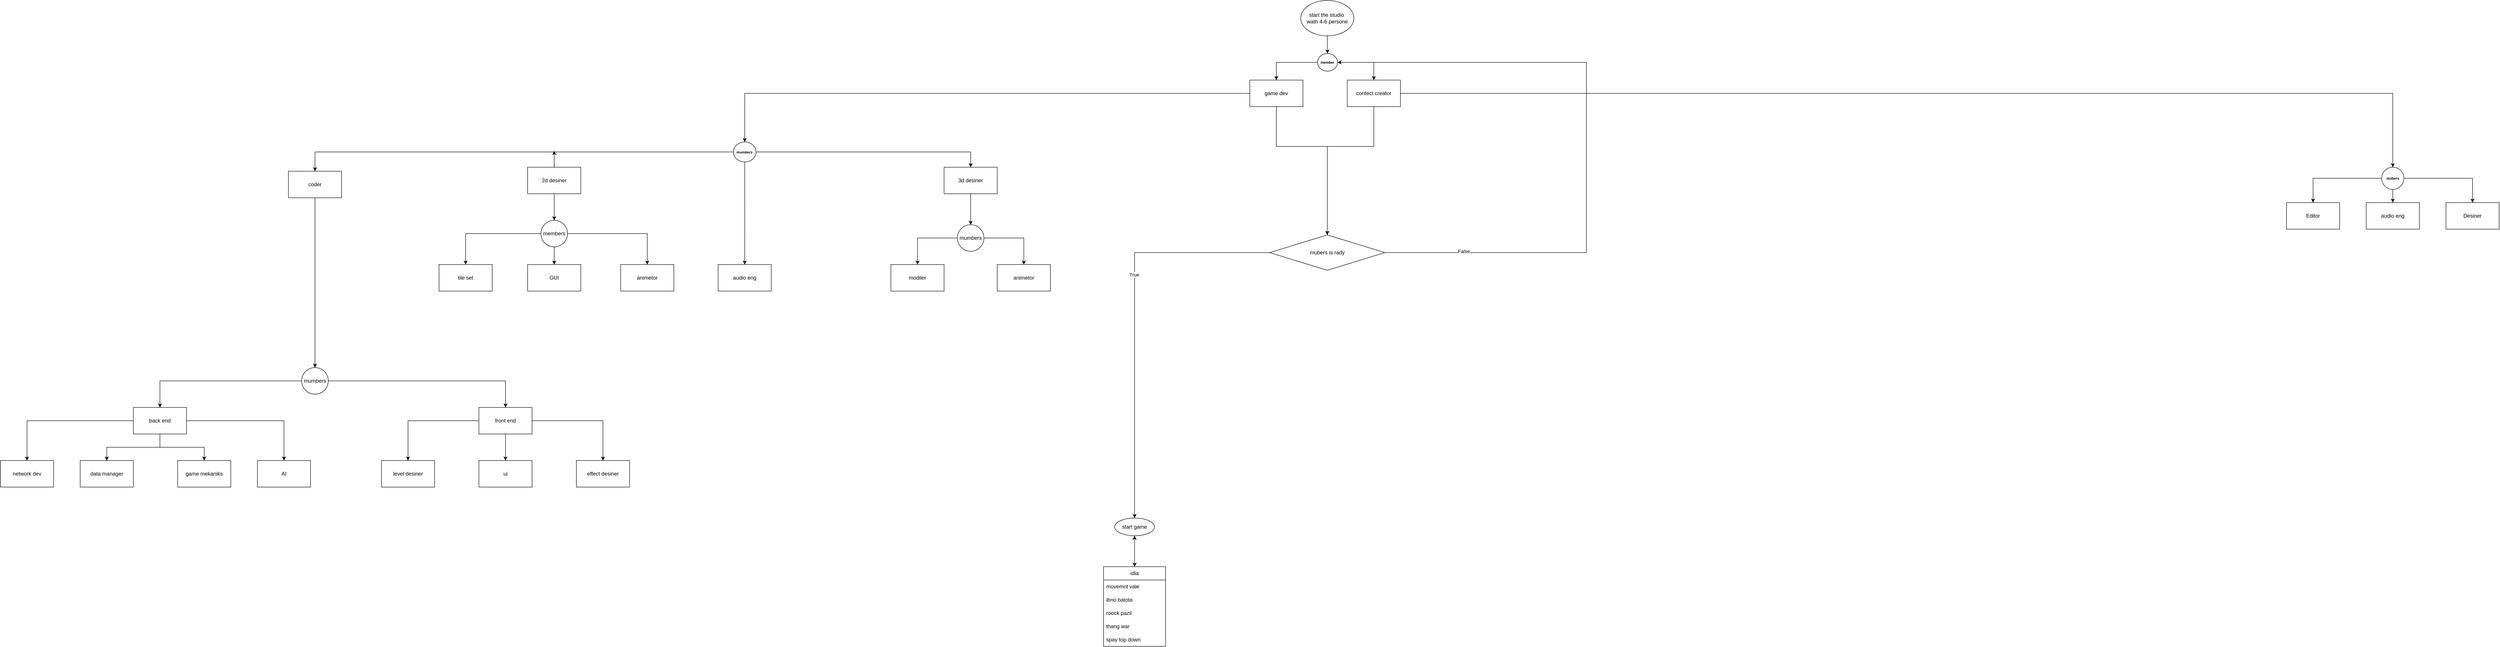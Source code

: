 <mxfile version="28.1.0">
  <diagram name="Page-1" id="1IFss9A6_Atm94mOVbDQ">
    <mxGraphModel dx="6560" dy="1826" grid="1" gridSize="10" guides="1" tooltips="1" connect="1" arrows="1" fold="1" page="1" pageScale="1" pageWidth="850" pageHeight="1100" math="0" shadow="0">
      <root>
        <mxCell id="0" />
        <mxCell id="1" parent="0" />
        <mxCell id="BPjyAAPJrBVMXax3LGyC-4" value="" style="edgeStyle=orthogonalEdgeStyle;rounded=0;orthogonalLoop=1;jettySize=auto;html=1;" edge="1" parent="1" source="vm44v05d1orJw2ATDTlO-2" target="BPjyAAPJrBVMXax3LGyC-3">
          <mxGeometry relative="1" as="geometry" />
        </mxCell>
        <mxCell id="vm44v05d1orJw2ATDTlO-2" value="&lt;div&gt;start the studio&amp;nbsp;&lt;/div&gt;&lt;div&gt;wath 4-6 persone&lt;/div&gt;" style="ellipse;whiteSpace=wrap;html=1;" parent="1" vertex="1">
          <mxGeometry x="365" y="260" width="120" height="80" as="geometry" />
        </mxCell>
        <mxCell id="BPjyAAPJrBVMXax3LGyC-8" value="" style="edgeStyle=orthogonalEdgeStyle;rounded=0;orthogonalLoop=1;jettySize=auto;html=1;" edge="1" parent="1" source="BPjyAAPJrBVMXax3LGyC-3" target="BPjyAAPJrBVMXax3LGyC-7">
          <mxGeometry relative="1" as="geometry" />
        </mxCell>
        <mxCell id="BPjyAAPJrBVMXax3LGyC-10" value="" style="edgeStyle=orthogonalEdgeStyle;rounded=0;orthogonalLoop=1;jettySize=auto;html=1;" edge="1" parent="1" source="BPjyAAPJrBVMXax3LGyC-3" target="BPjyAAPJrBVMXax3LGyC-9">
          <mxGeometry relative="1" as="geometry" />
        </mxCell>
        <mxCell id="BPjyAAPJrBVMXax3LGyC-3" value="&lt;h6&gt;member&lt;/h6&gt;" style="ellipse;whiteSpace=wrap;html=1;" vertex="1" parent="1">
          <mxGeometry x="403" y="380" width="45" height="40" as="geometry" />
        </mxCell>
        <mxCell id="BPjyAAPJrBVMXax3LGyC-22" value="" style="edgeStyle=orthogonalEdgeStyle;rounded=0;orthogonalLoop=1;jettySize=auto;html=1;" edge="1" parent="1" source="BPjyAAPJrBVMXax3LGyC-7" target="BPjyAAPJrBVMXax3LGyC-21">
          <mxGeometry relative="1" as="geometry" />
        </mxCell>
        <mxCell id="BPjyAAPJrBVMXax3LGyC-104" style="edgeStyle=orthogonalEdgeStyle;rounded=0;orthogonalLoop=1;jettySize=auto;html=1;" edge="1" parent="1" source="BPjyAAPJrBVMXax3LGyC-7" target="BPjyAAPJrBVMXax3LGyC-103">
          <mxGeometry relative="1" as="geometry">
            <Array as="points">
              <mxPoint x="310" y="590" />
              <mxPoint x="425" y="590" />
            </Array>
          </mxGeometry>
        </mxCell>
        <mxCell id="BPjyAAPJrBVMXax3LGyC-7" value="game dev" style="whiteSpace=wrap;html=1;" vertex="1" parent="1">
          <mxGeometry x="250" y="440" width="120" height="60" as="geometry" />
        </mxCell>
        <mxCell id="BPjyAAPJrBVMXax3LGyC-14" value="" style="edgeStyle=orthogonalEdgeStyle;rounded=0;orthogonalLoop=1;jettySize=auto;html=1;" edge="1" parent="1" source="BPjyAAPJrBVMXax3LGyC-9" target="BPjyAAPJrBVMXax3LGyC-13">
          <mxGeometry relative="1" as="geometry" />
        </mxCell>
        <mxCell id="BPjyAAPJrBVMXax3LGyC-106" style="edgeStyle=orthogonalEdgeStyle;rounded=0;orthogonalLoop=1;jettySize=auto;html=1;" edge="1" parent="1" source="BPjyAAPJrBVMXax3LGyC-9" target="BPjyAAPJrBVMXax3LGyC-103">
          <mxGeometry relative="1" as="geometry">
            <Array as="points">
              <mxPoint x="530" y="590" />
              <mxPoint x="425" y="590" />
            </Array>
          </mxGeometry>
        </mxCell>
        <mxCell id="BPjyAAPJrBVMXax3LGyC-9" value="contect creator" style="whiteSpace=wrap;html=1;" vertex="1" parent="1">
          <mxGeometry x="470" y="440" width="120" height="60" as="geometry" />
        </mxCell>
        <mxCell id="BPjyAAPJrBVMXax3LGyC-16" value="" style="edgeStyle=orthogonalEdgeStyle;rounded=0;orthogonalLoop=1;jettySize=auto;html=1;" edge="1" parent="1" source="BPjyAAPJrBVMXax3LGyC-13" target="BPjyAAPJrBVMXax3LGyC-15">
          <mxGeometry relative="1" as="geometry" />
        </mxCell>
        <mxCell id="BPjyAAPJrBVMXax3LGyC-18" value="" style="edgeStyle=orthogonalEdgeStyle;rounded=0;orthogonalLoop=1;jettySize=auto;html=1;" edge="1" parent="1" source="BPjyAAPJrBVMXax3LGyC-13" target="BPjyAAPJrBVMXax3LGyC-17">
          <mxGeometry relative="1" as="geometry" />
        </mxCell>
        <mxCell id="BPjyAAPJrBVMXax3LGyC-20" value="" style="edgeStyle=orthogonalEdgeStyle;rounded=0;orthogonalLoop=1;jettySize=auto;html=1;" edge="1" parent="1" source="BPjyAAPJrBVMXax3LGyC-13" target="BPjyAAPJrBVMXax3LGyC-19">
          <mxGeometry relative="1" as="geometry" />
        </mxCell>
        <mxCell id="BPjyAAPJrBVMXax3LGyC-13" value="&lt;h6&gt;mubers&lt;/h6&gt;" style="ellipse;whiteSpace=wrap;html=1;" vertex="1" parent="1">
          <mxGeometry x="2805" y="637" width="50" height="50" as="geometry" />
        </mxCell>
        <mxCell id="BPjyAAPJrBVMXax3LGyC-15" value="Editor" style="whiteSpace=wrap;html=1;" vertex="1" parent="1">
          <mxGeometry x="2590" y="717" width="120" height="60" as="geometry" />
        </mxCell>
        <mxCell id="BPjyAAPJrBVMXax3LGyC-17" value="Desiner" style="whiteSpace=wrap;html=1;" vertex="1" parent="1">
          <mxGeometry x="2950" y="717" width="120" height="60" as="geometry" />
        </mxCell>
        <mxCell id="BPjyAAPJrBVMXax3LGyC-19" value="audio eng" style="whiteSpace=wrap;html=1;" vertex="1" parent="1">
          <mxGeometry x="2770" y="717" width="120" height="60" as="geometry" />
        </mxCell>
        <mxCell id="BPjyAAPJrBVMXax3LGyC-24" value="" style="edgeStyle=orthogonalEdgeStyle;rounded=0;orthogonalLoop=1;jettySize=auto;html=1;" edge="1" parent="1" source="BPjyAAPJrBVMXax3LGyC-21" target="BPjyAAPJrBVMXax3LGyC-23">
          <mxGeometry relative="1" as="geometry" />
        </mxCell>
        <mxCell id="BPjyAAPJrBVMXax3LGyC-28" value="" style="edgeStyle=orthogonalEdgeStyle;rounded=0;orthogonalLoop=1;jettySize=auto;html=1;" edge="1" parent="1" source="BPjyAAPJrBVMXax3LGyC-21" target="BPjyAAPJrBVMXax3LGyC-27">
          <mxGeometry relative="1" as="geometry" />
        </mxCell>
        <mxCell id="BPjyAAPJrBVMXax3LGyC-38" value="" style="edgeStyle=orthogonalEdgeStyle;rounded=0;orthogonalLoop=1;jettySize=auto;html=1;" edge="1" parent="1" target="BPjyAAPJrBVMXax3LGyC-37">
          <mxGeometry relative="1" as="geometry">
            <mxPoint x="-1320.005" y="625" as="sourcePoint" />
          </mxGeometry>
        </mxCell>
        <mxCell id="BPjyAAPJrBVMXax3LGyC-85" value="" style="edgeStyle=orthogonalEdgeStyle;rounded=0;orthogonalLoop=1;jettySize=auto;html=1;" edge="1" parent="1" source="BPjyAAPJrBVMXax3LGyC-21" target="BPjyAAPJrBVMXax3LGyC-84">
          <mxGeometry relative="1" as="geometry" />
        </mxCell>
        <mxCell id="BPjyAAPJrBVMXax3LGyC-21" value="&lt;h6&gt;mumbers&lt;/h6&gt;" style="ellipse;whiteSpace=wrap;html=1;" vertex="1" parent="1">
          <mxGeometry x="-915.64" y="580" width="51.25" height="45" as="geometry" />
        </mxCell>
        <mxCell id="BPjyAAPJrBVMXax3LGyC-49" value="" style="edgeStyle=orthogonalEdgeStyle;rounded=0;orthogonalLoop=1;jettySize=auto;html=1;" edge="1" parent="1" source="BPjyAAPJrBVMXax3LGyC-23" target="BPjyAAPJrBVMXax3LGyC-48">
          <mxGeometry relative="1" as="geometry" />
        </mxCell>
        <mxCell id="BPjyAAPJrBVMXax3LGyC-23" value="coder" style="whiteSpace=wrap;html=1;" vertex="1" parent="1">
          <mxGeometry x="-1920.005" y="646" width="120" height="60" as="geometry" />
        </mxCell>
        <mxCell id="BPjyAAPJrBVMXax3LGyC-30" value="" style="edgeStyle=orthogonalEdgeStyle;rounded=0;orthogonalLoop=1;jettySize=auto;html=1;" edge="1" parent="1" source="BPjyAAPJrBVMXax3LGyC-27" target="BPjyAAPJrBVMXax3LGyC-29">
          <mxGeometry relative="1" as="geometry" />
        </mxCell>
        <mxCell id="BPjyAAPJrBVMXax3LGyC-27" value="3d desiner" style="whiteSpace=wrap;html=1;" vertex="1" parent="1">
          <mxGeometry x="-440.025" y="637" width="120" height="60" as="geometry" />
        </mxCell>
        <mxCell id="BPjyAAPJrBVMXax3LGyC-32" value="" style="edgeStyle=orthogonalEdgeStyle;rounded=0;orthogonalLoop=1;jettySize=auto;html=1;" edge="1" parent="1" source="BPjyAAPJrBVMXax3LGyC-29" target="BPjyAAPJrBVMXax3LGyC-31">
          <mxGeometry relative="1" as="geometry" />
        </mxCell>
        <mxCell id="BPjyAAPJrBVMXax3LGyC-34" value="" style="edgeStyle=orthogonalEdgeStyle;rounded=0;orthogonalLoop=1;jettySize=auto;html=1;" edge="1" parent="1" source="BPjyAAPJrBVMXax3LGyC-29" target="BPjyAAPJrBVMXax3LGyC-33">
          <mxGeometry relative="1" as="geometry" />
        </mxCell>
        <mxCell id="BPjyAAPJrBVMXax3LGyC-29" value="mumbers" style="ellipse;whiteSpace=wrap;html=1;" vertex="1" parent="1">
          <mxGeometry x="-410.03" y="767" width="60.01" height="60" as="geometry" />
        </mxCell>
        <mxCell id="BPjyAAPJrBVMXax3LGyC-31" value="modiler" style="whiteSpace=wrap;html=1;" vertex="1" parent="1">
          <mxGeometry x="-560.025" y="857" width="120" height="60" as="geometry" />
        </mxCell>
        <mxCell id="BPjyAAPJrBVMXax3LGyC-33" value="animetor" style="whiteSpace=wrap;html=1;" vertex="1" parent="1">
          <mxGeometry x="-320.025" y="857" width="120" height="60" as="geometry" />
        </mxCell>
        <mxCell id="BPjyAAPJrBVMXax3LGyC-40" value="" style="edgeStyle=orthogonalEdgeStyle;rounded=0;orthogonalLoop=1;jettySize=auto;html=1;" edge="1" parent="1" source="BPjyAAPJrBVMXax3LGyC-37" target="BPjyAAPJrBVMXax3LGyC-39">
          <mxGeometry relative="1" as="geometry" />
        </mxCell>
        <mxCell id="BPjyAAPJrBVMXax3LGyC-83" style="edgeStyle=orthogonalEdgeStyle;rounded=0;orthogonalLoop=1;jettySize=auto;html=1;" edge="1" parent="1" source="BPjyAAPJrBVMXax3LGyC-37">
          <mxGeometry relative="1" as="geometry">
            <mxPoint x="-1320.015" y="600" as="targetPoint" />
          </mxGeometry>
        </mxCell>
        <mxCell id="BPjyAAPJrBVMXax3LGyC-37" value="2d desiner" style="whiteSpace=wrap;html=1;" vertex="1" parent="1">
          <mxGeometry x="-1380.015" y="637" width="120" height="60" as="geometry" />
        </mxCell>
        <mxCell id="BPjyAAPJrBVMXax3LGyC-42" value="" style="edgeStyle=orthogonalEdgeStyle;rounded=0;orthogonalLoop=1;jettySize=auto;html=1;" edge="1" parent="1" source="BPjyAAPJrBVMXax3LGyC-39" target="BPjyAAPJrBVMXax3LGyC-41">
          <mxGeometry relative="1" as="geometry" />
        </mxCell>
        <mxCell id="BPjyAAPJrBVMXax3LGyC-44" value="" style="edgeStyle=orthogonalEdgeStyle;rounded=0;orthogonalLoop=1;jettySize=auto;html=1;" edge="1" parent="1" source="BPjyAAPJrBVMXax3LGyC-39" target="BPjyAAPJrBVMXax3LGyC-43">
          <mxGeometry relative="1" as="geometry" />
        </mxCell>
        <mxCell id="BPjyAAPJrBVMXax3LGyC-91" value="" style="edgeStyle=orthogonalEdgeStyle;rounded=0;orthogonalLoop=1;jettySize=auto;html=1;" edge="1" parent="1" source="BPjyAAPJrBVMXax3LGyC-39" target="BPjyAAPJrBVMXax3LGyC-90">
          <mxGeometry relative="1" as="geometry" />
        </mxCell>
        <mxCell id="BPjyAAPJrBVMXax3LGyC-39" value="members" style="ellipse;whiteSpace=wrap;html=1;" vertex="1" parent="1">
          <mxGeometry x="-1350.01" y="757" width="60.01" height="60" as="geometry" />
        </mxCell>
        <mxCell id="BPjyAAPJrBVMXax3LGyC-41" value="tile set" style="whiteSpace=wrap;html=1;" vertex="1" parent="1">
          <mxGeometry x="-1580.005" y="857" width="120" height="60" as="geometry" />
        </mxCell>
        <mxCell id="BPjyAAPJrBVMXax3LGyC-43" value="animetor" style="whiteSpace=wrap;html=1;" vertex="1" parent="1">
          <mxGeometry x="-1170.005" y="857" width="120" height="60" as="geometry" />
        </mxCell>
        <mxCell id="BPjyAAPJrBVMXax3LGyC-51" value="" style="edgeStyle=orthogonalEdgeStyle;rounded=0;orthogonalLoop=1;jettySize=auto;html=1;" edge="1" parent="1" source="BPjyAAPJrBVMXax3LGyC-48" target="BPjyAAPJrBVMXax3LGyC-50">
          <mxGeometry relative="1" as="geometry" />
        </mxCell>
        <mxCell id="BPjyAAPJrBVMXax3LGyC-53" value="" style="edgeStyle=orthogonalEdgeStyle;rounded=0;orthogonalLoop=1;jettySize=auto;html=1;" edge="1" parent="1" source="BPjyAAPJrBVMXax3LGyC-48" target="BPjyAAPJrBVMXax3LGyC-52">
          <mxGeometry relative="1" as="geometry" />
        </mxCell>
        <mxCell id="BPjyAAPJrBVMXax3LGyC-48" value="mumbers" style="ellipse;whiteSpace=wrap;html=1;" vertex="1" parent="1">
          <mxGeometry x="-1890.01" y="1090" width="60.01" height="60" as="geometry" />
        </mxCell>
        <mxCell id="BPjyAAPJrBVMXax3LGyC-95" value="" style="edgeStyle=orthogonalEdgeStyle;rounded=0;orthogonalLoop=1;jettySize=auto;html=1;" edge="1" parent="1" source="BPjyAAPJrBVMXax3LGyC-50" target="BPjyAAPJrBVMXax3LGyC-94">
          <mxGeometry relative="1" as="geometry" />
        </mxCell>
        <mxCell id="BPjyAAPJrBVMXax3LGyC-97" value="" style="edgeStyle=orthogonalEdgeStyle;rounded=0;orthogonalLoop=1;jettySize=auto;html=1;" edge="1" parent="1" source="BPjyAAPJrBVMXax3LGyC-50" target="BPjyAAPJrBVMXax3LGyC-96">
          <mxGeometry relative="1" as="geometry" />
        </mxCell>
        <mxCell id="BPjyAAPJrBVMXax3LGyC-99" value="" style="edgeStyle=orthogonalEdgeStyle;rounded=0;orthogonalLoop=1;jettySize=auto;html=1;" edge="1" parent="1" source="BPjyAAPJrBVMXax3LGyC-50" target="BPjyAAPJrBVMXax3LGyC-98">
          <mxGeometry relative="1" as="geometry" />
        </mxCell>
        <mxCell id="BPjyAAPJrBVMXax3LGyC-101" value="" style="edgeStyle=orthogonalEdgeStyle;rounded=0;orthogonalLoop=1;jettySize=auto;html=1;" edge="1" parent="1" source="BPjyAAPJrBVMXax3LGyC-50" target="BPjyAAPJrBVMXax3LGyC-100">
          <mxGeometry relative="1" as="geometry" />
        </mxCell>
        <mxCell id="BPjyAAPJrBVMXax3LGyC-50" value="back end" style="whiteSpace=wrap;html=1;" vertex="1" parent="1">
          <mxGeometry x="-2270.005" y="1180" width="120" height="60" as="geometry" />
        </mxCell>
        <mxCell id="BPjyAAPJrBVMXax3LGyC-87" value="" style="edgeStyle=orthogonalEdgeStyle;rounded=0;orthogonalLoop=1;jettySize=auto;html=1;" edge="1" parent="1" source="BPjyAAPJrBVMXax3LGyC-52" target="BPjyAAPJrBVMXax3LGyC-86">
          <mxGeometry relative="1" as="geometry" />
        </mxCell>
        <mxCell id="BPjyAAPJrBVMXax3LGyC-89" value="" style="edgeStyle=orthogonalEdgeStyle;rounded=0;orthogonalLoop=1;jettySize=auto;html=1;" edge="1" parent="1" source="BPjyAAPJrBVMXax3LGyC-52" target="BPjyAAPJrBVMXax3LGyC-88">
          <mxGeometry relative="1" as="geometry" />
        </mxCell>
        <mxCell id="BPjyAAPJrBVMXax3LGyC-93" value="" style="edgeStyle=orthogonalEdgeStyle;rounded=0;orthogonalLoop=1;jettySize=auto;html=1;" edge="1" parent="1" source="BPjyAAPJrBVMXax3LGyC-52" target="BPjyAAPJrBVMXax3LGyC-92">
          <mxGeometry relative="1" as="geometry" />
        </mxCell>
        <mxCell id="BPjyAAPJrBVMXax3LGyC-52" value="front end" style="whiteSpace=wrap;html=1;" vertex="1" parent="1">
          <mxGeometry x="-1490.005" y="1180" width="120" height="60" as="geometry" />
        </mxCell>
        <mxCell id="BPjyAAPJrBVMXax3LGyC-84" value="audio eng" style="whiteSpace=wrap;html=1;" vertex="1" parent="1">
          <mxGeometry x="-950.025" y="857" width="120" height="60" as="geometry" />
        </mxCell>
        <mxCell id="BPjyAAPJrBVMXax3LGyC-86" value="level desiner" style="whiteSpace=wrap;html=1;" vertex="1" parent="1">
          <mxGeometry x="-1710.005" y="1300" width="120" height="60" as="geometry" />
        </mxCell>
        <mxCell id="BPjyAAPJrBVMXax3LGyC-88" value="effect desiner" style="whiteSpace=wrap;html=1;" vertex="1" parent="1">
          <mxGeometry x="-1270.005" y="1300" width="120" height="60" as="geometry" />
        </mxCell>
        <mxCell id="BPjyAAPJrBVMXax3LGyC-90" value="GUI" style="whiteSpace=wrap;html=1;" vertex="1" parent="1">
          <mxGeometry x="-1380.005" y="857" width="120" height="60" as="geometry" />
        </mxCell>
        <mxCell id="BPjyAAPJrBVMXax3LGyC-92" value="ui" style="whiteSpace=wrap;html=1;" vertex="1" parent="1">
          <mxGeometry x="-1490.005" y="1300" width="120" height="60" as="geometry" />
        </mxCell>
        <mxCell id="BPjyAAPJrBVMXax3LGyC-94" value="network dev" style="whiteSpace=wrap;html=1;" vertex="1" parent="1">
          <mxGeometry x="-2570.005" y="1300" width="120" height="60" as="geometry" />
        </mxCell>
        <mxCell id="BPjyAAPJrBVMXax3LGyC-96" value="data manager" style="whiteSpace=wrap;html=1;" vertex="1" parent="1">
          <mxGeometry x="-2390.005" y="1300" width="120" height="60" as="geometry" />
        </mxCell>
        <mxCell id="BPjyAAPJrBVMXax3LGyC-98" value="game mekaniks" style="whiteSpace=wrap;html=1;" vertex="1" parent="1">
          <mxGeometry x="-2170.015" y="1300" width="120" height="60" as="geometry" />
        </mxCell>
        <mxCell id="BPjyAAPJrBVMXax3LGyC-100" value="AI" style="whiteSpace=wrap;html=1;" vertex="1" parent="1">
          <mxGeometry x="-1990.015" y="1300" width="120" height="60" as="geometry" />
        </mxCell>
        <mxCell id="BPjyAAPJrBVMXax3LGyC-108" style="edgeStyle=orthogonalEdgeStyle;rounded=0;orthogonalLoop=1;jettySize=auto;html=1;entryX=1;entryY=0.5;entryDx=0;entryDy=0;" edge="1" parent="1" source="BPjyAAPJrBVMXax3LGyC-103" target="BPjyAAPJrBVMXax3LGyC-3">
          <mxGeometry relative="1" as="geometry">
            <mxPoint x="839" y="400" as="targetPoint" />
            <Array as="points">
              <mxPoint x="1010" y="830" />
              <mxPoint x="1010" y="400" />
            </Array>
          </mxGeometry>
        </mxCell>
        <mxCell id="BPjyAAPJrBVMXax3LGyC-109" value="False" style="edgeLabel;html=1;align=center;verticalAlign=middle;resizable=0;points=[];" vertex="1" connectable="0" parent="BPjyAAPJrBVMXax3LGyC-108">
          <mxGeometry x="-0.755" y="3" relative="1" as="geometry">
            <mxPoint as="offset" />
          </mxGeometry>
        </mxCell>
        <mxCell id="BPjyAAPJrBVMXax3LGyC-111" value="" style="edgeStyle=orthogonalEdgeStyle;rounded=0;orthogonalLoop=1;jettySize=auto;html=1;" edge="1" parent="1" source="BPjyAAPJrBVMXax3LGyC-103" target="BPjyAAPJrBVMXax3LGyC-110">
          <mxGeometry relative="1" as="geometry" />
        </mxCell>
        <mxCell id="BPjyAAPJrBVMXax3LGyC-112" value="True" style="edgeLabel;html=1;align=center;verticalAlign=middle;resizable=0;points=[];" vertex="1" connectable="0" parent="BPjyAAPJrBVMXax3LGyC-111">
          <mxGeometry x="-0.215" y="-1" relative="1" as="geometry">
            <mxPoint as="offset" />
          </mxGeometry>
        </mxCell>
        <mxCell id="BPjyAAPJrBVMXax3LGyC-103" value="mubers is rady" style="rhombus;whiteSpace=wrap;html=1;" vertex="1" parent="1">
          <mxGeometry x="295" y="790" width="260" height="80" as="geometry" />
        </mxCell>
        <mxCell id="BPjyAAPJrBVMXax3LGyC-120" style="edgeStyle=orthogonalEdgeStyle;rounded=0;orthogonalLoop=1;jettySize=auto;html=1;" edge="1" parent="1" source="BPjyAAPJrBVMXax3LGyC-110">
          <mxGeometry relative="1" as="geometry">
            <mxPoint x="-10.0" y="1540.0" as="targetPoint" />
          </mxGeometry>
        </mxCell>
        <mxCell id="BPjyAAPJrBVMXax3LGyC-110" value="start game" style="ellipse;whiteSpace=wrap;html=1;" vertex="1" parent="1">
          <mxGeometry x="-55" y="1430" width="90" height="40" as="geometry" />
        </mxCell>
        <mxCell id="BPjyAAPJrBVMXax3LGyC-124" value="" style="edgeStyle=orthogonalEdgeStyle;rounded=0;orthogonalLoop=1;jettySize=auto;html=1;" edge="1" parent="1" source="BPjyAAPJrBVMXax3LGyC-114" target="BPjyAAPJrBVMXax3LGyC-110">
          <mxGeometry relative="1" as="geometry" />
        </mxCell>
        <mxCell id="BPjyAAPJrBVMXax3LGyC-114" value="idia" style="swimlane;fontStyle=0;childLayout=stackLayout;horizontal=1;startSize=30;horizontalStack=0;resizeParent=1;resizeParentMax=0;resizeLast=0;collapsible=1;marginBottom=0;whiteSpace=wrap;html=1;" vertex="1" parent="1">
          <mxGeometry x="-80" y="1540" width="140" height="180" as="geometry" />
        </mxCell>
        <mxCell id="BPjyAAPJrBVMXax3LGyC-122" value="movemnt vale" style="text;strokeColor=none;fillColor=none;align=left;verticalAlign=middle;spacingLeft=4;spacingRight=4;overflow=hidden;points=[[0,0.5],[1,0.5]];portConstraint=eastwest;rotatable=0;whiteSpace=wrap;html=1;" vertex="1" parent="BPjyAAPJrBVMXax3LGyC-114">
          <mxGeometry y="30" width="140" height="30" as="geometry" />
        </mxCell>
        <mxCell id="BPjyAAPJrBVMXax3LGyC-115" value="ibno batota" style="text;strokeColor=none;fillColor=none;align=left;verticalAlign=middle;spacingLeft=4;spacingRight=4;overflow=hidden;points=[[0,0.5],[1,0.5]];portConstraint=eastwest;rotatable=0;whiteSpace=wrap;html=1;" vertex="1" parent="BPjyAAPJrBVMXax3LGyC-114">
          <mxGeometry y="60" width="140" height="30" as="geometry" />
        </mxCell>
        <mxCell id="BPjyAAPJrBVMXax3LGyC-116" value="roock pazil" style="text;strokeColor=none;fillColor=none;align=left;verticalAlign=middle;spacingLeft=4;spacingRight=4;overflow=hidden;points=[[0,0.5],[1,0.5]];portConstraint=eastwest;rotatable=0;whiteSpace=wrap;html=1;" vertex="1" parent="BPjyAAPJrBVMXax3LGyC-114">
          <mxGeometry y="90" width="140" height="30" as="geometry" />
        </mxCell>
        <mxCell id="BPjyAAPJrBVMXax3LGyC-117" value="thang war" style="text;strokeColor=none;fillColor=none;align=left;verticalAlign=middle;spacingLeft=4;spacingRight=4;overflow=hidden;points=[[0,0.5],[1,0.5]];portConstraint=eastwest;rotatable=0;whiteSpace=wrap;html=1;" vertex="1" parent="BPjyAAPJrBVMXax3LGyC-114">
          <mxGeometry y="120" width="140" height="30" as="geometry" />
        </mxCell>
        <mxCell id="BPjyAAPJrBVMXax3LGyC-121" value="spay top down" style="text;strokeColor=none;fillColor=none;align=left;verticalAlign=middle;spacingLeft=4;spacingRight=4;overflow=hidden;points=[[0,0.5],[1,0.5]];portConstraint=eastwest;rotatable=0;whiteSpace=wrap;html=1;" vertex="1" parent="BPjyAAPJrBVMXax3LGyC-114">
          <mxGeometry y="150" width="140" height="30" as="geometry" />
        </mxCell>
      </root>
    </mxGraphModel>
  </diagram>
</mxfile>
